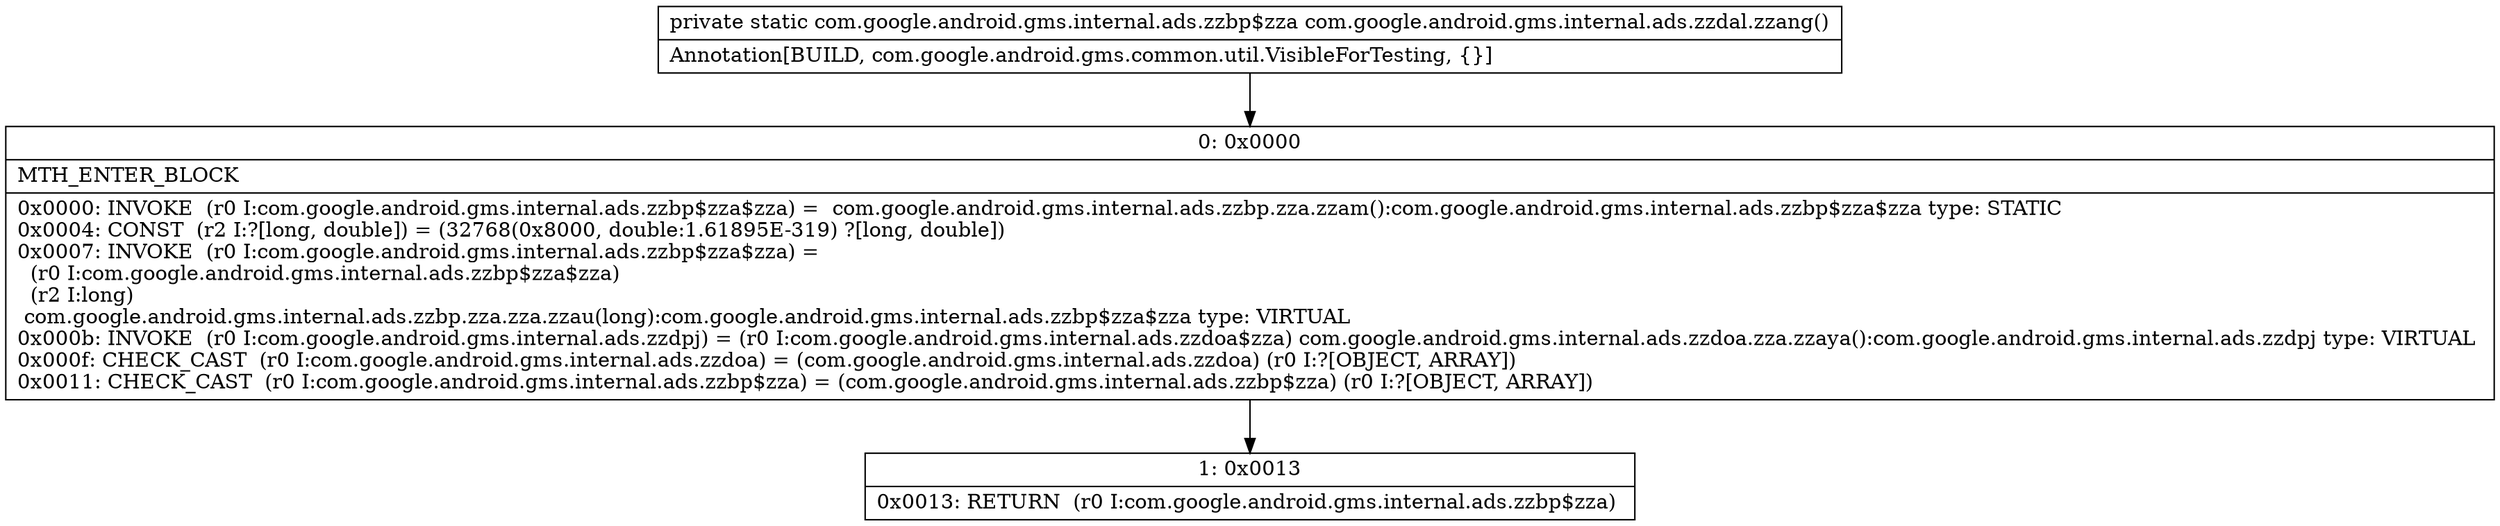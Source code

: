 digraph "CFG forcom.google.android.gms.internal.ads.zzdal.zzang()Lcom\/google\/android\/gms\/internal\/ads\/zzbp$zza;" {
Node_0 [shape=record,label="{0\:\ 0x0000|MTH_ENTER_BLOCK\l|0x0000: INVOKE  (r0 I:com.google.android.gms.internal.ads.zzbp$zza$zza) =  com.google.android.gms.internal.ads.zzbp.zza.zzam():com.google.android.gms.internal.ads.zzbp$zza$zza type: STATIC \l0x0004: CONST  (r2 I:?[long, double]) = (32768(0x8000, double:1.61895E\-319) ?[long, double]) \l0x0007: INVOKE  (r0 I:com.google.android.gms.internal.ads.zzbp$zza$zza) = \l  (r0 I:com.google.android.gms.internal.ads.zzbp$zza$zza)\l  (r2 I:long)\l com.google.android.gms.internal.ads.zzbp.zza.zza.zzau(long):com.google.android.gms.internal.ads.zzbp$zza$zza type: VIRTUAL \l0x000b: INVOKE  (r0 I:com.google.android.gms.internal.ads.zzdpj) = (r0 I:com.google.android.gms.internal.ads.zzdoa$zza) com.google.android.gms.internal.ads.zzdoa.zza.zzaya():com.google.android.gms.internal.ads.zzdpj type: VIRTUAL \l0x000f: CHECK_CAST  (r0 I:com.google.android.gms.internal.ads.zzdoa) = (com.google.android.gms.internal.ads.zzdoa) (r0 I:?[OBJECT, ARRAY]) \l0x0011: CHECK_CAST  (r0 I:com.google.android.gms.internal.ads.zzbp$zza) = (com.google.android.gms.internal.ads.zzbp$zza) (r0 I:?[OBJECT, ARRAY]) \l}"];
Node_1 [shape=record,label="{1\:\ 0x0013|0x0013: RETURN  (r0 I:com.google.android.gms.internal.ads.zzbp$zza) \l}"];
MethodNode[shape=record,label="{private static com.google.android.gms.internal.ads.zzbp$zza com.google.android.gms.internal.ads.zzdal.zzang()  | Annotation[BUILD, com.google.android.gms.common.util.VisibleForTesting, \{\}]\l}"];
MethodNode -> Node_0;
Node_0 -> Node_1;
}


